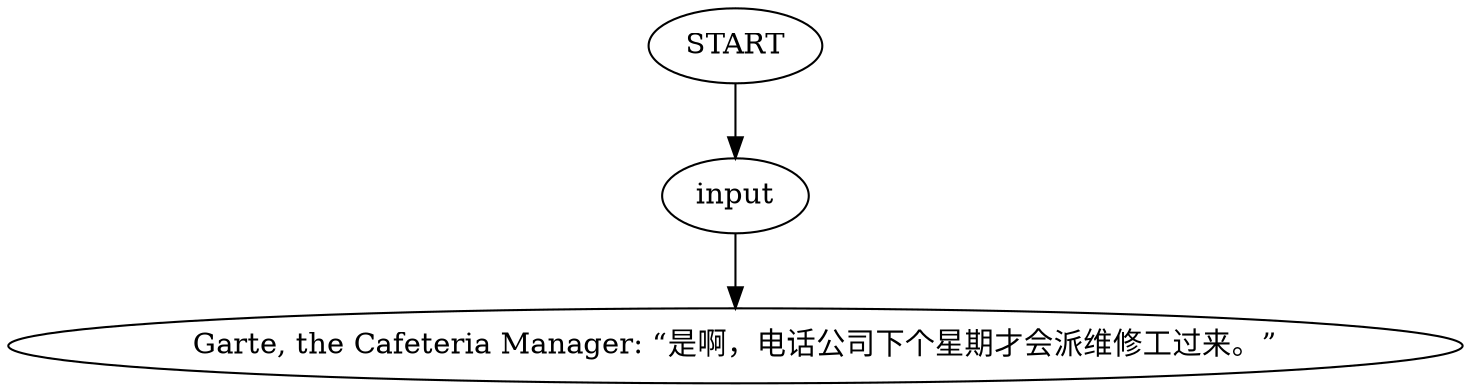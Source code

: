 # WHIRLING F1 / GARTE barks
# Garte says the phone is disconnected.
# ==================================================
digraph G {
	  0 [label="START"];
	  1 [label="input"];
	  3 [label="Garte, the Cafeteria Manager: “是啊，电话公司下个星期才会派维修工过来。”"];
	  0 -> 1
	  1 -> 3
}

